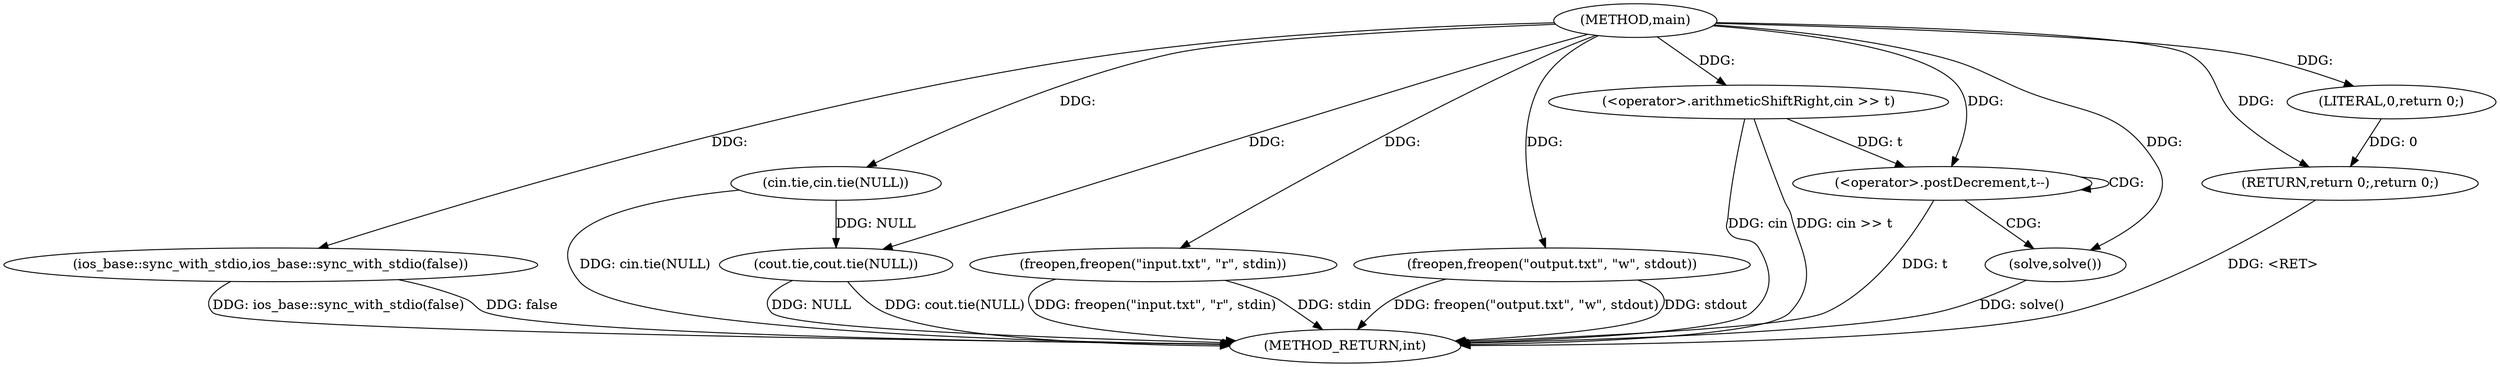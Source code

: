 digraph "main" {  
"1000193" [label = "(METHOD,main)" ]
"1000220" [label = "(METHOD_RETURN,int)" ]
"1000195" [label = "(ios_base::sync_with_stdio,ios_base::sync_with_stdio(false))" ]
"1000197" [label = "(cin.tie,cin.tie(NULL))" ]
"1000199" [label = "(cout.tie,cout.tie(NULL))" ]
"1000201" [label = "(freopen,freopen(\"input.txt\", \"r\", stdin))" ]
"1000205" [label = "(freopen,freopen(\"output.txt\", \"w\", stdout))" ]
"1000210" [label = "(<operator>.arithmeticShiftRight,cin >> t)" ]
"1000218" [label = "(RETURN,return 0;,return 0;)" ]
"1000214" [label = "(<operator>.postDecrement,t--)" ]
"1000219" [label = "(LITERAL,0,return 0;)" ]
"1000217" [label = "(solve,solve())" ]
  "1000218" -> "1000220"  [ label = "DDG: <RET>"] 
  "1000195" -> "1000220"  [ label = "DDG: ios_base::sync_with_stdio(false)"] 
  "1000197" -> "1000220"  [ label = "DDG: cin.tie(NULL)"] 
  "1000199" -> "1000220"  [ label = "DDG: NULL"] 
  "1000199" -> "1000220"  [ label = "DDG: cout.tie(NULL)"] 
  "1000201" -> "1000220"  [ label = "DDG: freopen(\"input.txt\", \"r\", stdin)"] 
  "1000205" -> "1000220"  [ label = "DDG: freopen(\"output.txt\", \"w\", stdout)"] 
  "1000210" -> "1000220"  [ label = "DDG: cin >> t"] 
  "1000214" -> "1000220"  [ label = "DDG: t"] 
  "1000217" -> "1000220"  [ label = "DDG: solve()"] 
  "1000201" -> "1000220"  [ label = "DDG: stdin"] 
  "1000205" -> "1000220"  [ label = "DDG: stdout"] 
  "1000195" -> "1000220"  [ label = "DDG: false"] 
  "1000210" -> "1000220"  [ label = "DDG: cin"] 
  "1000219" -> "1000218"  [ label = "DDG: 0"] 
  "1000193" -> "1000218"  [ label = "DDG: "] 
  "1000193" -> "1000195"  [ label = "DDG: "] 
  "1000193" -> "1000197"  [ label = "DDG: "] 
  "1000197" -> "1000199"  [ label = "DDG: NULL"] 
  "1000193" -> "1000199"  [ label = "DDG: "] 
  "1000193" -> "1000201"  [ label = "DDG: "] 
  "1000193" -> "1000205"  [ label = "DDG: "] 
  "1000193" -> "1000210"  [ label = "DDG: "] 
  "1000193" -> "1000219"  [ label = "DDG: "] 
  "1000210" -> "1000214"  [ label = "DDG: t"] 
  "1000193" -> "1000214"  [ label = "DDG: "] 
  "1000193" -> "1000217"  [ label = "DDG: "] 
  "1000214" -> "1000214"  [ label = "CDG: "] 
  "1000214" -> "1000217"  [ label = "CDG: "] 
}
